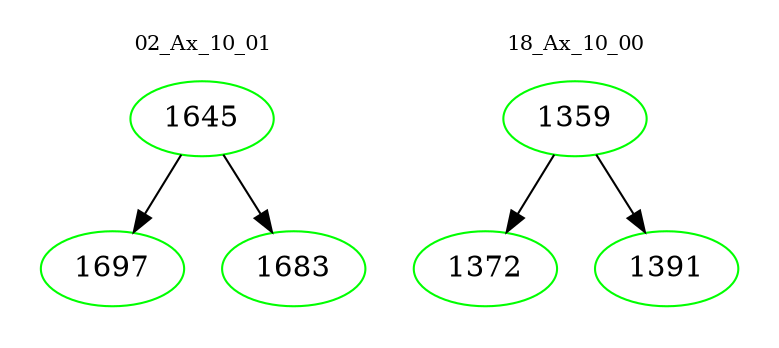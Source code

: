 digraph{
subgraph cluster_0 {
color = white
label = "02_Ax_10_01";
fontsize=10;
T0_1645 [label="1645", color="green"]
T0_1645 -> T0_1697 [color="black"]
T0_1697 [label="1697", color="green"]
T0_1645 -> T0_1683 [color="black"]
T0_1683 [label="1683", color="green"]
}
subgraph cluster_1 {
color = white
label = "18_Ax_10_00";
fontsize=10;
T1_1359 [label="1359", color="green"]
T1_1359 -> T1_1372 [color="black"]
T1_1372 [label="1372", color="green"]
T1_1359 -> T1_1391 [color="black"]
T1_1391 [label="1391", color="green"]
}
}

